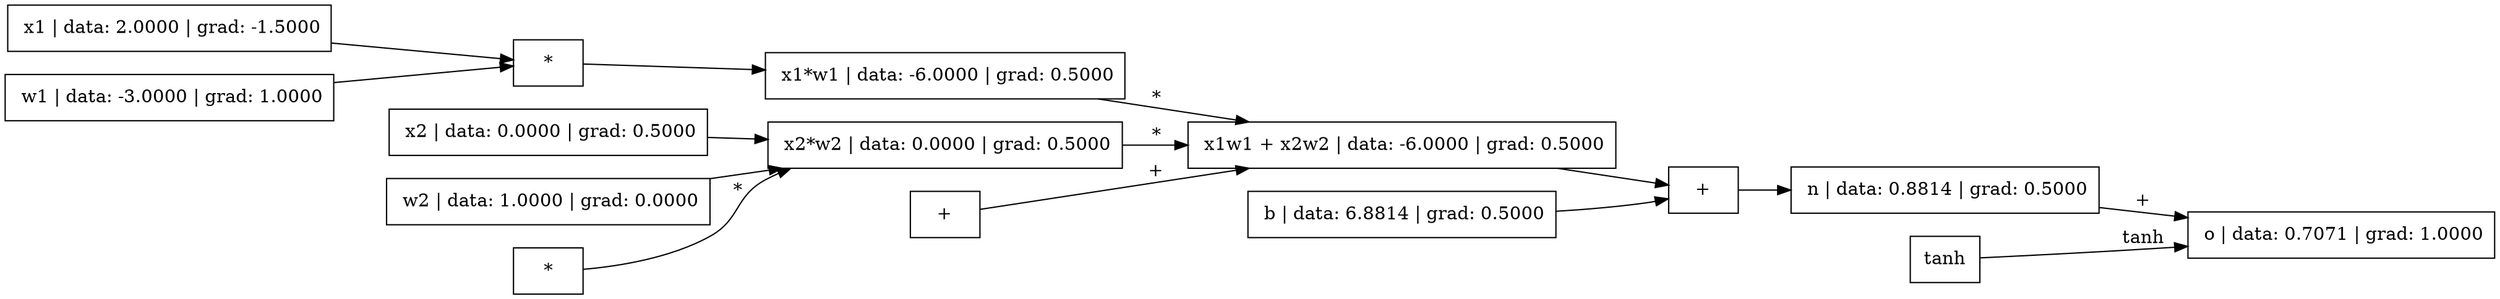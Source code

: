 digraph {
    node [shape=box]
    rankdir="LR"    0 [ label = " o | data: 0.7071 | grad: 1.0000" ]
    1 [ label = " n | data: 0.8814 | grad: 0.5000" ]
    2 [ label = " x1w1 + x2w2 | data: -6.0000 | grad: 0.5000" ]
    3 [ label = " x1*w1 | data: -6.0000 | grad: 0.5000" ]
    4 [ label = " x1 | data: 2.0000 | grad: -1.5000" ]
    5 [ label = " w1 | data: -3.0000 | grad: 1.0000" ]
    6 [ label = " x2*w2 | data: 0.0000 | grad: 0.5000" ]
    7 [ label = " x2 | data: 0.0000 | grad: 0.5000" ]
    8 [ label = " w2 | data: 1.0000 | grad: 0.0000" ]
    9 [ label = " b | data: 6.8814 | grad: 0.5000" ]
    10 [ label = "+" ]
    11 [ label = "*" ]
    12 [ label = "tanh" ]
    13 [ label = "+" ]
    14 [ label = "*" ]
    5 -> 14 [ label = " " ]
    4 -> 14 [ label = " " ]
    3 -> 2 [ label = "*" ]
    7 -> 6 [ label = "" ]
    8 -> 6 [ label = "" ]
    6 -> 2 [ label = "*" ]
    9 -> 13 [ label = " " ]
    2 -> 13 [ label = " " ]
    1 -> 0 [ label = "+" ]
    10 -> 2 [ label = "+" ]
    11 -> 6 [ label = "*" ]
    12 -> 0 [ label = "tanh" ]
    13 -> 1 [ label = " " ]
    14 -> 3 [ label = " " ]
}
